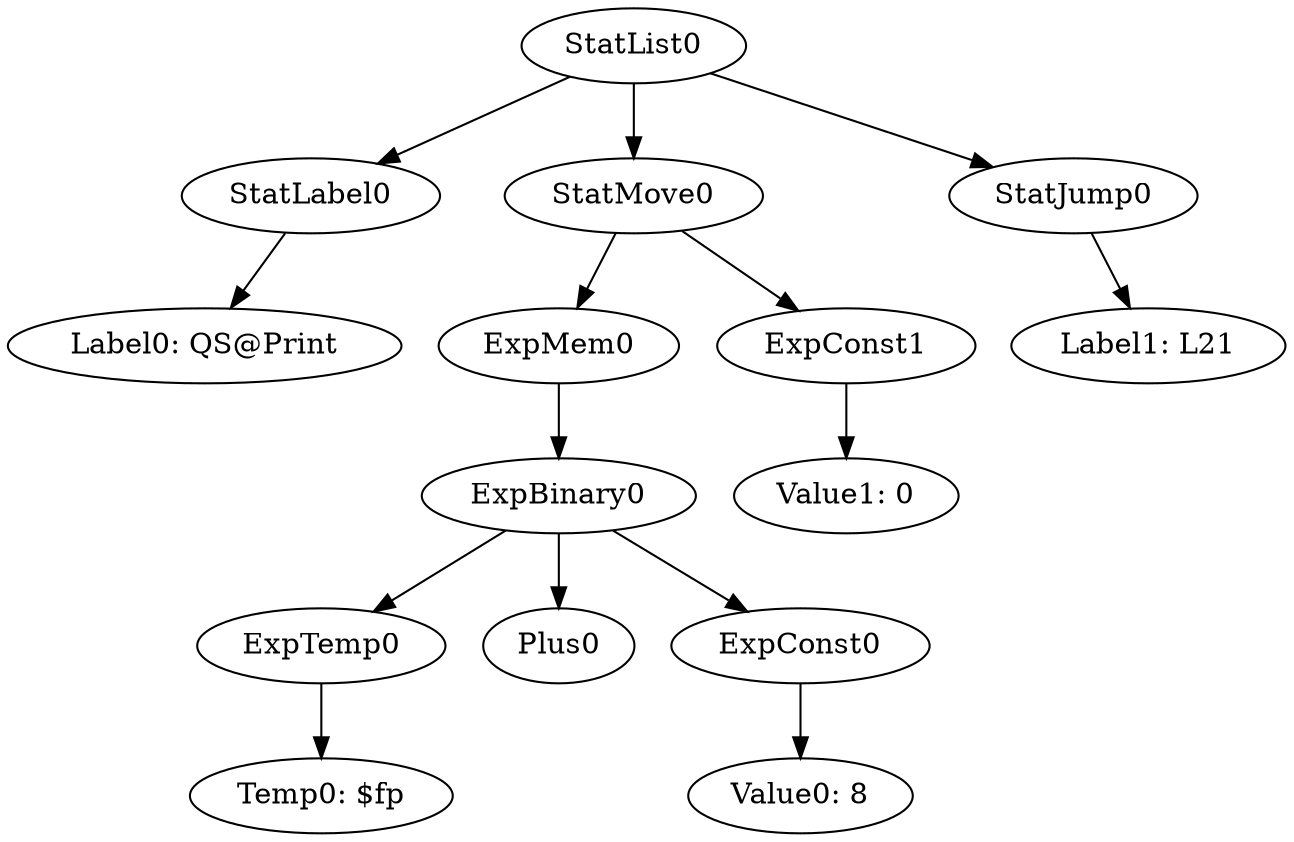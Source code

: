 digraph {
	ordering = out;
	ExpConst1 -> "Value1: 0";
	ExpMem0 -> ExpBinary0;
	StatJump0 -> "Label1: L21";
	ExpConst0 -> "Value0: 8";
	StatLabel0 -> "Label0: QS@Print";
	StatList0 -> StatLabel0;
	StatList0 -> StatMove0;
	StatList0 -> StatJump0;
	ExpTemp0 -> "Temp0: $fp";
	StatMove0 -> ExpMem0;
	StatMove0 -> ExpConst1;
	ExpBinary0 -> ExpTemp0;
	ExpBinary0 -> Plus0;
	ExpBinary0 -> ExpConst0;
}

